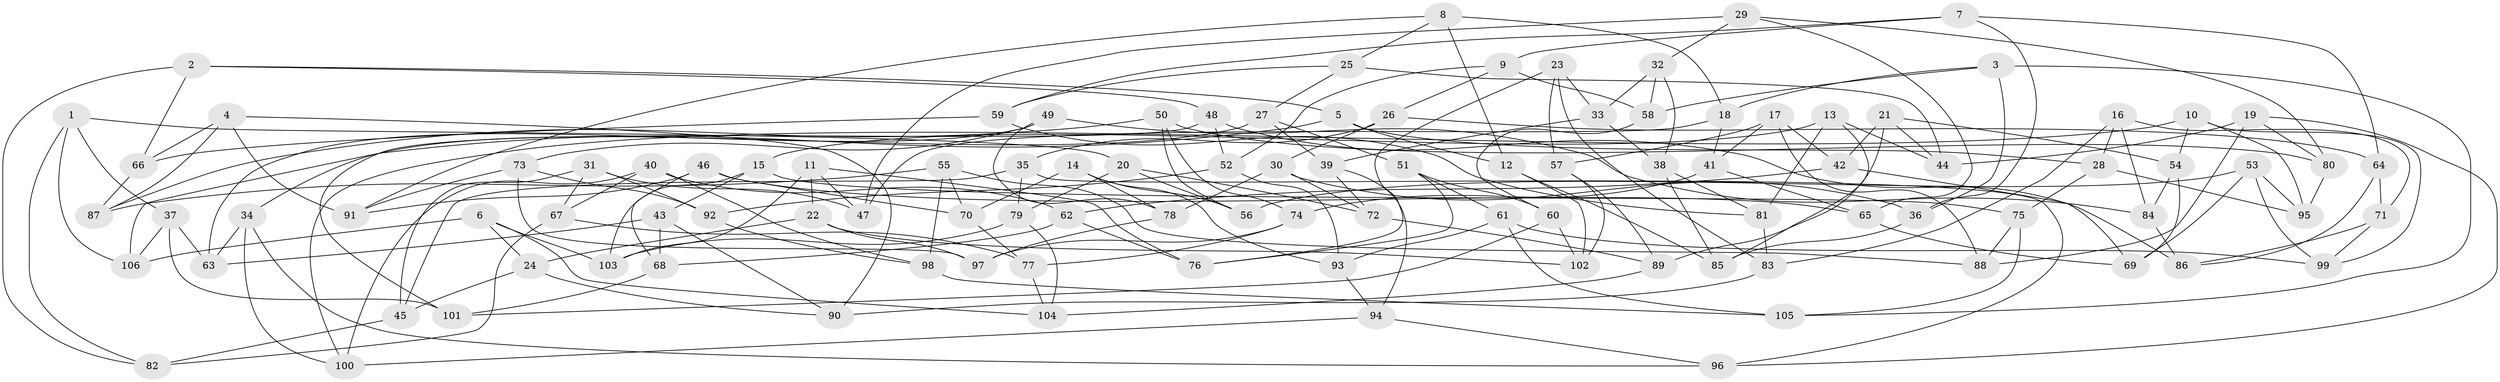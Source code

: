 // coarse degree distribution, {6: 0.21875, 5: 0.1875, 9: 0.0625, 8: 0.09375, 7: 0.125, 10: 0.15625, 11: 0.03125, 4: 0.09375, 3: 0.03125}
// Generated by graph-tools (version 1.1) at 2025/53/03/04/25 22:53:34]
// undirected, 106 vertices, 212 edges
graph export_dot {
  node [color=gray90,style=filled];
  1;
  2;
  3;
  4;
  5;
  6;
  7;
  8;
  9;
  10;
  11;
  12;
  13;
  14;
  15;
  16;
  17;
  18;
  19;
  20;
  21;
  22;
  23;
  24;
  25;
  26;
  27;
  28;
  29;
  30;
  31;
  32;
  33;
  34;
  35;
  36;
  37;
  38;
  39;
  40;
  41;
  42;
  43;
  44;
  45;
  46;
  47;
  48;
  49;
  50;
  51;
  52;
  53;
  54;
  55;
  56;
  57;
  58;
  59;
  60;
  61;
  62;
  63;
  64;
  65;
  66;
  67;
  68;
  69;
  70;
  71;
  72;
  73;
  74;
  75;
  76;
  77;
  78;
  79;
  80;
  81;
  82;
  83;
  84;
  85;
  86;
  87;
  88;
  89;
  90;
  91;
  92;
  93;
  94;
  95;
  96;
  97;
  98;
  99;
  100;
  101;
  102;
  103;
  104;
  105;
  106;
  1 -- 82;
  1 -- 37;
  1 -- 20;
  1 -- 106;
  2 -- 82;
  2 -- 48;
  2 -- 5;
  2 -- 66;
  3 -- 105;
  3 -- 36;
  3 -- 18;
  3 -- 58;
  4 -- 90;
  4 -- 91;
  4 -- 87;
  4 -- 66;
  5 -- 12;
  5 -- 28;
  5 -- 106;
  6 -- 103;
  6 -- 106;
  6 -- 104;
  6 -- 24;
  7 -- 64;
  7 -- 59;
  7 -- 36;
  7 -- 9;
  8 -- 25;
  8 -- 12;
  8 -- 18;
  8 -- 91;
  9 -- 58;
  9 -- 26;
  9 -- 52;
  10 -- 99;
  10 -- 54;
  10 -- 100;
  10 -- 95;
  11 -- 22;
  11 -- 47;
  11 -- 76;
  11 -- 103;
  12 -- 85;
  12 -- 102;
  13 -- 85;
  13 -- 15;
  13 -- 44;
  13 -- 81;
  14 -- 56;
  14 -- 70;
  14 -- 93;
  14 -- 78;
  15 -- 75;
  15 -- 103;
  15 -- 43;
  16 -- 83;
  16 -- 28;
  16 -- 71;
  16 -- 84;
  17 -- 57;
  17 -- 88;
  17 -- 42;
  17 -- 41;
  18 -- 47;
  18 -- 41;
  19 -- 80;
  19 -- 96;
  19 -- 44;
  19 -- 88;
  20 -- 79;
  20 -- 72;
  20 -- 56;
  21 -- 54;
  21 -- 42;
  21 -- 44;
  21 -- 89;
  22 -- 24;
  22 -- 97;
  22 -- 102;
  23 -- 57;
  23 -- 33;
  23 -- 83;
  23 -- 76;
  24 -- 90;
  24 -- 45;
  25 -- 27;
  25 -- 59;
  25 -- 44;
  26 -- 35;
  26 -- 64;
  26 -- 30;
  27 -- 39;
  27 -- 51;
  27 -- 34;
  28 -- 75;
  28 -- 95;
  29 -- 47;
  29 -- 65;
  29 -- 80;
  29 -- 32;
  30 -- 36;
  30 -- 78;
  30 -- 72;
  31 -- 67;
  31 -- 92;
  31 -- 47;
  31 -- 45;
  32 -- 33;
  32 -- 58;
  32 -- 38;
  33 -- 39;
  33 -- 38;
  34 -- 96;
  34 -- 100;
  34 -- 63;
  35 -- 96;
  35 -- 79;
  35 -- 45;
  36 -- 85;
  37 -- 63;
  37 -- 101;
  37 -- 106;
  38 -- 85;
  38 -- 81;
  39 -- 94;
  39 -- 72;
  40 -- 67;
  40 -- 98;
  40 -- 62;
  40 -- 100;
  41 -- 65;
  41 -- 74;
  42 -- 69;
  42 -- 62;
  43 -- 68;
  43 -- 63;
  43 -- 90;
  45 -- 82;
  46 -- 70;
  46 -- 65;
  46 -- 91;
  46 -- 68;
  48 -- 52;
  48 -- 86;
  48 -- 101;
  49 -- 84;
  49 -- 73;
  49 -- 63;
  49 -- 78;
  50 -- 87;
  50 -- 74;
  50 -- 80;
  50 -- 56;
  51 -- 60;
  51 -- 61;
  51 -- 76;
  52 -- 92;
  52 -- 93;
  53 -- 56;
  53 -- 99;
  53 -- 95;
  53 -- 69;
  54 -- 69;
  54 -- 84;
  55 -- 70;
  55 -- 87;
  55 -- 98;
  55 -- 88;
  57 -- 102;
  57 -- 89;
  58 -- 60;
  59 -- 81;
  59 -- 66;
  60 -- 102;
  60 -- 101;
  61 -- 105;
  61 -- 93;
  61 -- 99;
  62 -- 76;
  62 -- 68;
  64 -- 86;
  64 -- 71;
  65 -- 69;
  66 -- 87;
  67 -- 77;
  67 -- 82;
  68 -- 101;
  70 -- 77;
  71 -- 99;
  71 -- 86;
  72 -- 89;
  73 -- 97;
  73 -- 92;
  73 -- 91;
  74 -- 97;
  74 -- 77;
  75 -- 88;
  75 -- 105;
  77 -- 104;
  78 -- 97;
  79 -- 104;
  79 -- 103;
  80 -- 95;
  81 -- 83;
  83 -- 90;
  84 -- 86;
  89 -- 104;
  92 -- 98;
  93 -- 94;
  94 -- 100;
  94 -- 96;
  98 -- 105;
}
